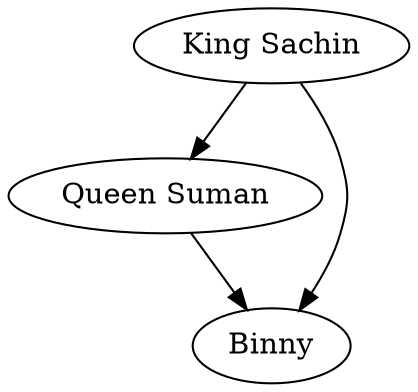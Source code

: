 // Round Table
digraph {
	A [label="King Sachin"]
	B [label="Queen Suman"]
	C [label=Binny]
	A -> B
	A -> C
	B -> C [constraint=true]
}
